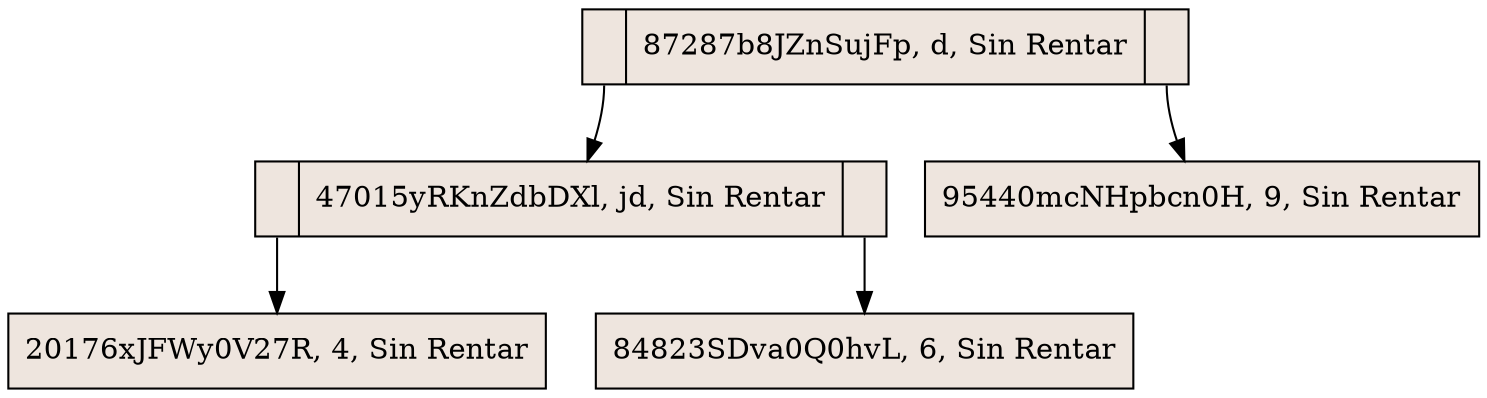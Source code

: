 digraph G{
node [shape = record, style=filled, fillcolor=seashell2];nodo87287b8JZnSujFp [ label="<C0>|87287b8JZnSujFp, d, Sin Rentar|<C1>"]; 
nodo47015yRKnZdbDXl [ label="<C0>|47015yRKnZdbDXl, jd, Sin Rentar|<C1>"]; 
nodo20176xJFWy0V27R [ label="20176xJFWy0V27R, 4, Sin Rentar"]; 
nodo47015yRKnZdbDXl:C0->nodo20176xJFWy0V27R
nodo84823SDva0Q0hvL [ label="84823SDva0Q0hvL, 6, Sin Rentar"]; 
nodo47015yRKnZdbDXl:C1->nodo84823SDva0Q0hvL
nodo87287b8JZnSujFp:C0->nodo47015yRKnZdbDXl
nodo95440mcNHpbcn0H [ label="95440mcNHpbcn0H, 9, Sin Rentar"]; 
nodo87287b8JZnSujFp:C1->nodo95440mcNHpbcn0H
}